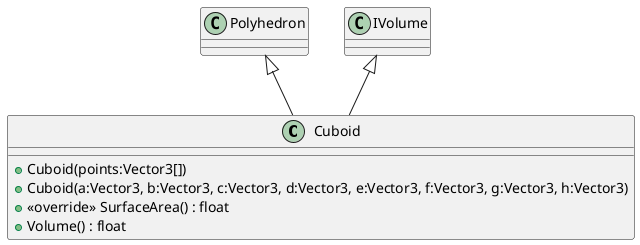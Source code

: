 @startuml
class Cuboid {
    + Cuboid(points:Vector3[])
    + Cuboid(a:Vector3, b:Vector3, c:Vector3, d:Vector3, e:Vector3, f:Vector3, g:Vector3, h:Vector3)
    + <<override>> SurfaceArea() : float
    + Volume() : float
}
Polyhedron <|-- Cuboid
IVolume <|-- Cuboid
@enduml
